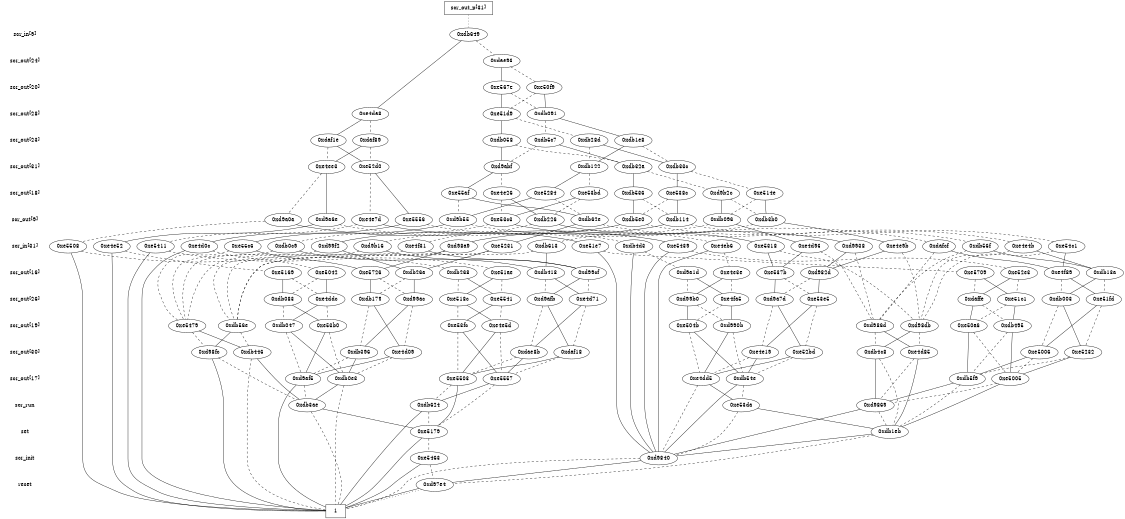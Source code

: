 digraph "DD" {
size = "7.5,10"
center = true;
edge [dir = none];
{ node [shape = plaintext];
  edge [style = invis];
  "CONST NODES" [style = invis];
" scr_in[9] " -> " scr_out[24] " -> " scr_out[20] " -> " scr_out[28] " -> " scr_out[23] " -> " scr_out[31] " -> " scr_out[18] " -> " scr_out[9] " -> " scr_in[31] " -> " scr_out[16] " -> " scr_out[26] " -> " scr_out[19] " -> " scr_out[30] " -> " scr_out[17] " -> " scr_run " -> " set " -> " scr_init " -> " reset " -> "CONST NODES"; 
}
{ rank = same; node [shape = box]; edge [style = invis];
"  scr_out_p[31]  "; }
{ rank = same; " scr_in[9] ";
"0xdb649";
}
{ rank = same; " scr_out[24] ";
"0xdae96";
}
{ rank = same; " scr_out[20] ";
"0xe567e";
"0xe50f9";
}
{ rank = same; " scr_out[28] ";
"0xe4da8";
"0xe51d9";
"0xdb091";
}
{ rank = same; " scr_out[23] ";
"0xdb28d";
"0xdb058";
"0xdb1e8";
"0xdaf1e";
"0xdaf89";
"0xdb5c7";
}
{ rank = same; " scr_out[31] ";
"0xdb32a";
"0xdb122";
"0xe52d0";
"0xe4ee3";
"0xdb33c";
"0xd9abf";
}
{ rank = same; " scr_out[18] ";
"0xe53bd";
"0xe55af";
"0xe514e";
"0xd9b2c";
"0xe5284";
"0xe4e26";
"0xdb536";
"0xe538c";
}
{ rank = same; " scr_out[9] ";
"0xdb226";
"0xe53c3";
"0xd9a6e";
"0xdb114";
"0xd9b55";
"0xdb3b0";
"0xe5556";
"0xe4e7d";
"0xdb5e0";
"0xd9a0a";
"0xdb096";
"0xdb62e";
}
{ rank = same; " scr_in[31] ";
"0xe5508";
"0xe55c6";
"0xe5318";
"0xe4e52";
"0xe4f31";
"0xe4e9b";
"0xdb0c9";
"0xd99f2";
"0xe5411";
"0xe4d96";
"0xd98a9";
"0xe4e4b";
"0xe54c1";
"0xe51e7";
"0xd9938";
"0xe4d0c";
"0xdb4d3";
"0xe5439";
"0xdb56f";
"0xdafcf";
"0xdb613";
"0xe5231";
"0xd9b16";
"0xe4eb6";
}
{ rank = same; " scr_out[16] ";
"0xd9a1d";
"0xdb26a";
"0xe4e3e";
"0xe51ae";
"0xe5709";
"0xe5726";
"0xe4f89";
"0xe537b";
"0xe5042";
"0xdb13a";
"0xd982d";
"0xdb418";
"0xe52e3";
"0xd99cf";
"0xe5169";
"0xdb268";
}
{ rank = same; " scr_out[26] ";
"0xd99b0";
"0xdb083";
"0xd9a7d";
"0xdaffe";
"0xdb179";
"0xe4ddc";
"0xd9afb";
"0xdb003";
"0xd99ac";
"0xe53e5";
"0xe4fa5";
"0xe51fd";
"0xe4d71";
"0xe518c";
"0xe51c1";
"0xe5541";
}
{ rank = same; " scr_out[19] ";
"0xe5479";
"0xdb56e";
"0xd986d";
"0xe504b";
"0xd98db";
"0xe53fc";
"0xd990b";
"0xe50a6";
"0xdb047";
"0xe4e5d";
"0xe53b0";
"0xdb495";
}
{ rank = same; " scr_out[30] ";
"0xd98fc";
"0xdb4c8";
"0xdb446";
"0xe4e19";
"0xdae8b";
"0xe52bd";
"0xe5006";
"0xe4d85";
"0xdb396";
"0xdaf18";
"0xe4d09";
"0xe5232";
}
{ rank = same; " scr_out[17] ";
"0xe5503";
"0xd9af5";
"0xe4dd5";
"0xdb5f9";
"0xdb0e3";
"0xe5005";
"0xdb54e";
"0xe5557";
}
{ rank = same; " scr_run ";
"0xe53da";
"0xdb3ae";
"0xd9869";
"0xdb624";
}
{ rank = same; " set ";
"0xe5179";
"0xdb1eb";
}
{ rank = same; " scr_init ";
"0xe5463";
"0xd9840";
}
{ rank = same; " reset ";
"0xd97e4";
}
{ rank = same; "CONST NODES";
{ node [shape = box]; "0xd979d";
}
}
"  scr_out_p[31]  " -> "0xdb649" [style = dotted];
"0xdb649" -> "0xe4da8";
"0xdb649" -> "0xdae96" [style = dashed];
"0xdae96" -> "0xe567e";
"0xdae96" -> "0xe50f9" [style = dashed];
"0xe567e" -> "0xe51d9";
"0xe567e" -> "0xdb091" [style = dashed];
"0xe50f9" -> "0xdb091";
"0xe50f9" -> "0xe51d9" [style = dashed];
"0xe4da8" -> "0xdaf1e";
"0xe4da8" -> "0xdaf89" [style = dashed];
"0xe51d9" -> "0xdb058";
"0xe51d9" -> "0xdb28d" [style = dashed];
"0xdb091" -> "0xdb1e8";
"0xdb091" -> "0xdb5c7" [style = dashed];
"0xdb28d" -> "0xdb33c";
"0xdb28d" -> "0xdb122" [style = dashed];
"0xdb058" -> "0xd9abf";
"0xdb058" -> "0xdb32a" [style = dashed];
"0xdb1e8" -> "0xdb122";
"0xdb1e8" -> "0xdb33c" [style = dashed];
"0xdaf1e" -> "0xe52d0";
"0xdaf1e" -> "0xe4ee3" [style = dashed];
"0xdaf89" -> "0xe4ee3";
"0xdaf89" -> "0xe52d0" [style = dashed];
"0xdb5c7" -> "0xdb32a";
"0xdb5c7" -> "0xd9abf" [style = dashed];
"0xdb32a" -> "0xdb536";
"0xdb32a" -> "0xd9b2c" [style = dashed];
"0xdb122" -> "0xe5284";
"0xdb122" -> "0xe53bd" [style = dashed];
"0xe52d0" -> "0xe5556";
"0xe52d0" -> "0xe4e7d" [style = dashed];
"0xe4ee3" -> "0xd9a6e";
"0xe4ee3" -> "0xd9a0a" [style = dashed];
"0xdb33c" -> "0xe538c";
"0xdb33c" -> "0xe514e" [style = dashed];
"0xd9abf" -> "0xe55af";
"0xd9abf" -> "0xe4e26" [style = dashed];
"0xe53bd" -> "0xe53c3";
"0xe53bd" -> "0xdb226" [style = dashed];
"0xe55af" -> "0xdb62e";
"0xe55af" -> "0xd9b55" [style = dashed];
"0xe514e" -> "0xdb3b0";
"0xe514e" -> "0xdb096" [style = dashed];
"0xd9b2c" -> "0xdb096";
"0xd9b2c" -> "0xdb3b0" [style = dashed];
"0xe5284" -> "0xd9b55";
"0xe5284" -> "0xdb62e" [style = dashed];
"0xe4e26" -> "0xdb226";
"0xe4e26" -> "0xe53c3" [style = dashed];
"0xdb536" -> "0xdb5e0";
"0xdb536" -> "0xdb114" [style = dashed];
"0xe538c" -> "0xdb114";
"0xe538c" -> "0xdb5e0" [style = dashed];
"0xdb226" -> "0xe5318";
"0xdb226" -> "0xe4f31" [style = dashed];
"0xe53c3" -> "0xd9938";
"0xe53c3" -> "0xdb0c9" [style = dashed];
"0xd9a6e" -> "0xe4e52";
"0xd9a6e" -> "0xe4eb6" [style = dashed];
"0xdb114" -> "0xd98a9";
"0xdb114" -> "0xe54c1" [style = dashed];
"0xd9b55" -> "0xe55c6";
"0xd9b55" -> "0xdafcf" [style = dashed];
"0xdb3b0" -> "0xe4e9b";
"0xdb3b0" -> "0xdb613" [style = dashed];
"0xe5556" -> "0xe4d0c";
"0xe5556" -> "0xdb4d3" [style = dashed];
"0xe4e7d" -> "0xe51e7";
"0xe4e7d" -> "0xe5411" [style = dashed];
"0xdb5e0" -> "0xd99f2";
"0xdb5e0" -> "0xdb56f" [style = dashed];
"0xd9a0a" -> "0xe5439";
"0xd9a0a" -> "0xe5508" [style = dashed];
"0xdb096" -> "0xe4d96";
"0xdb096" -> "0xd9b16" [style = dashed];
"0xdb62e" -> "0xe5231";
"0xdb62e" -> "0xe4e4b" [style = dashed];
"0xe5508" -> "0xd979d";
"0xe5508" -> "0xdb268" [style = dashed];
"0xe55c6" -> "0xe5726";
"0xe55c6" -> "0xe5479" [style = dashed];
"0xe5318" -> "0xe537b";
"0xe5318" -> "0xd98db" [style = dashed];
"0xe4e52" -> "0xd979d";
"0xe4e52" -> "0xe5169" [style = dashed];
"0xe4f31" -> "0xd99cf";
"0xe4f31" -> "0xdb56e" [style = dashed];
"0xe4e9b" -> "0xd982d";
"0xe4e9b" -> "0xd98db" [style = dashed];
"0xdb0c9" -> "0xdb418";
"0xdb0c9" -> "0xe5479" [style = dashed];
"0xd99f2" -> "0xdb26a";
"0xd99f2" -> "0xe5479" [style = dashed];
"0xe5411" -> "0xd979d";
"0xe5411" -> "0xe51ae" [style = dashed];
"0xe4d96" -> "0xe537b";
"0xe4d96" -> "0xd986d" [style = dashed];
"0xd98a9" -> "0xe5726";
"0xd98a9" -> "0xdb56e" [style = dashed];
"0xe4e4b" -> "0xdb13a";
"0xe4e4b" -> "0xd98db" [style = dashed];
"0xe54c1" -> "0xe4f89";
"0xe54c1" -> "0xd98db" [style = dashed];
"0xe51e7" -> "0xd9840";
"0xe51e7" -> "0xe5709" [style = dashed];
"0xd9938" -> "0xd982d";
"0xd9938" -> "0xd986d" [style = dashed];
"0xe4d0c" -> "0xd979d";
"0xe4d0c" -> "0xe5042" [style = dashed];
"0xdb4d3" -> "0xd9840";
"0xdb4d3" -> "0xd9a1d" [style = dashed];
"0xe5439" -> "0xd9840";
"0xe5439" -> "0xe52e3" [style = dashed];
"0xdb56f" -> "0xdb13a";
"0xdb56f" -> "0xd986d" [style = dashed];
"0xdafcf" -> "0xe4f89";
"0xdafcf" -> "0xd986d" [style = dashed];
"0xdb613" -> "0xdb418";
"0xdb613" -> "0xdb56e" [style = dashed];
"0xe5231" -> "0xdb26a";
"0xe5231" -> "0xdb56e" [style = dashed];
"0xd9b16" -> "0xd99cf";
"0xd9b16" -> "0xe5479" [style = dashed];
"0xe4eb6" -> "0xd9840";
"0xe4eb6" -> "0xe4e3e" [style = dashed];
"0xd9a1d" -> "0xe4fa5";
"0xd9a1d" -> "0xd99b0" [style = dashed];
"0xdb26a" -> "0xd99ac";
"0xdb26a" -> "0xdb179" [style = dashed];
"0xe4e3e" -> "0xd99b0";
"0xe4e3e" -> "0xe4fa5" [style = dashed];
"0xe51ae" -> "0xe518c";
"0xe51ae" -> "0xe5541" [style = dashed];
"0xe5709" -> "0xe51c1";
"0xe5709" -> "0xdaffe" [style = dashed];
"0xe5726" -> "0xdb179";
"0xe5726" -> "0xd99ac" [style = dashed];
"0xe4f89" -> "0xe51fd";
"0xe4f89" -> "0xdb003" [style = dashed];
"0xe537b" -> "0xd9a7d";
"0xe537b" -> "0xe53e5" [style = dashed];
"0xe5042" -> "0xe4ddc";
"0xe5042" -> "0xdb083" [style = dashed];
"0xdb13a" -> "0xdb003";
"0xdb13a" -> "0xe51fd" [style = dashed];
"0xd982d" -> "0xe53e5";
"0xd982d" -> "0xd9a7d" [style = dashed];
"0xdb418" -> "0xe4d71";
"0xdb418" -> "0xd9afb" [style = dashed];
"0xe52e3" -> "0xdaffe";
"0xe52e3" -> "0xe51c1" [style = dashed];
"0xd99cf" -> "0xd9afb";
"0xd99cf" -> "0xe4d71" [style = dashed];
"0xe5169" -> "0xdb083";
"0xe5169" -> "0xe4ddc" [style = dashed];
"0xdb268" -> "0xe5541";
"0xdb268" -> "0xe518c" [style = dashed];
"0xd99b0" -> "0xe504b";
"0xd99b0" -> "0xd990b" [style = dashed];
"0xdb083" -> "0xe53b0";
"0xdb083" -> "0xdb047" [style = dashed];
"0xd9a7d" -> "0xe52bd";
"0xd9a7d" -> "0xe4e19" [style = dashed];
"0xdaffe" -> "0xe50a6";
"0xdaffe" -> "0xdb495" [style = dashed];
"0xdb179" -> "0xe4d09";
"0xdb179" -> "0xdb396" [style = dashed];
"0xe4ddc" -> "0xdb047";
"0xe4ddc" -> "0xe53b0" [style = dashed];
"0xd9afb" -> "0xdaf18";
"0xd9afb" -> "0xdae8b" [style = dashed];
"0xdb003" -> "0xe5232";
"0xdb003" -> "0xe5006" [style = dashed];
"0xd99ac" -> "0xdb396";
"0xd99ac" -> "0xe4d09" [style = dashed];
"0xe53e5" -> "0xe4e19";
"0xe53e5" -> "0xe52bd" [style = dashed];
"0xe4fa5" -> "0xd990b";
"0xe4fa5" -> "0xe504b" [style = dashed];
"0xe51fd" -> "0xe5006";
"0xe51fd" -> "0xe5232" [style = dashed];
"0xe4d71" -> "0xdae8b";
"0xe4d71" -> "0xdaf18" [style = dashed];
"0xe518c" -> "0xe4e5d";
"0xe518c" -> "0xe53fc" [style = dashed];
"0xe51c1" -> "0xdb495";
"0xe51c1" -> "0xe50a6" [style = dashed];
"0xe5541" -> "0xe53fc";
"0xe5541" -> "0xe4e5d" [style = dashed];
"0xe5479" -> "0xdb446";
"0xe5479" -> "0xd98fc" [style = dashed];
"0xdb56e" -> "0xd98fc";
"0xdb56e" -> "0xdb446" [style = dashed];
"0xd986d" -> "0xe4d85";
"0xd986d" -> "0xdb4c8" [style = dashed];
"0xe504b" -> "0xdb54e";
"0xe504b" -> "0xe4dd5" [style = dashed];
"0xd98db" -> "0xdb4c8";
"0xd98db" -> "0xe4d85" [style = dashed];
"0xe53fc" -> "0xe5557";
"0xe53fc" -> "0xe5503" [style = dashed];
"0xd990b" -> "0xe4dd5";
"0xd990b" -> "0xdb54e" [style = dashed];
"0xe50a6" -> "0xdb5f9";
"0xe50a6" -> "0xe5005" [style = dashed];
"0xdb047" -> "0xdb0e3";
"0xdb047" -> "0xd9af5" [style = dashed];
"0xe4e5d" -> "0xe5503";
"0xe4e5d" -> "0xe5557" [style = dashed];
"0xe53b0" -> "0xd9af5";
"0xe53b0" -> "0xdb0e3" [style = dashed];
"0xdb495" -> "0xe5005";
"0xdb495" -> "0xdb5f9" [style = dashed];
"0xd98fc" -> "0xd979d";
"0xd98fc" -> "0xdb3ae" [style = dashed];
"0xdb4c8" -> "0xd9869";
"0xdb4c8" -> "0xdb1eb" [style = dashed];
"0xdb446" -> "0xdb3ae";
"0xdb446" -> "0xd979d" [style = dashed];
"0xe4e19" -> "0xdb54e";
"0xe4e19" -> "0xe4dd5" [style = dashed];
"0xdae8b" -> "0xe5557";
"0xdae8b" -> "0xe5503" [style = dashed];
"0xe52bd" -> "0xe4dd5";
"0xe52bd" -> "0xdb54e" [style = dashed];
"0xe5006" -> "0xdb5f9";
"0xe5006" -> "0xe5005" [style = dashed];
"0xe4d85" -> "0xdb1eb";
"0xe4d85" -> "0xd9869" [style = dashed];
"0xdb396" -> "0xdb0e3";
"0xdb396" -> "0xd9af5" [style = dashed];
"0xdaf18" -> "0xe5503";
"0xdaf18" -> "0xe5557" [style = dashed];
"0xe4d09" -> "0xd9af5";
"0xe4d09" -> "0xdb0e3" [style = dashed];
"0xe5232" -> "0xe5005";
"0xe5232" -> "0xdb5f9" [style = dashed];
"0xe5503" -> "0xe5179";
"0xe5503" -> "0xdb624" [style = dashed];
"0xd9af5" -> "0xd979d";
"0xd9af5" -> "0xdb3ae" [style = dashed];
"0xe4dd5" -> "0xe53da";
"0xe4dd5" -> "0xd9840" [style = dashed];
"0xdb5f9" -> "0xd9869";
"0xdb5f9" -> "0xdb1eb" [style = dashed];
"0xdb0e3" -> "0xdb3ae";
"0xdb0e3" -> "0xd979d" [style = dashed];
"0xe5005" -> "0xdb1eb";
"0xe5005" -> "0xd9869" [style = dashed];
"0xdb54e" -> "0xd9840";
"0xdb54e" -> "0xe53da" [style = dashed];
"0xe5557" -> "0xdb624";
"0xe5557" -> "0xe5179" [style = dashed];
"0xe53da" -> "0xdb1eb";
"0xe53da" -> "0xd9840" [style = dashed];
"0xdb3ae" -> "0xe5179";
"0xdb3ae" -> "0xd979d" [style = dashed];
"0xd9869" -> "0xd9840";
"0xd9869" -> "0xdb1eb" [style = dashed];
"0xdb624" -> "0xd979d";
"0xdb624" -> "0xe5179" [style = dashed];
"0xe5179" -> "0xd979d";
"0xe5179" -> "0xe5463" [style = dashed];
"0xdb1eb" -> "0xd9840";
"0xdb1eb" -> "0xd97e4" [style = dashed];
"0xe5463" -> "0xd979d";
"0xe5463" -> "0xd97e4" [style = dashed];
"0xd9840" -> "0xd97e4";
"0xd9840" -> "0xd979d" [style = dashed];
"0xd97e4" -> "0xd979d";
"0xd97e4" -> "0xd979d" [style = dotted];
"0xd979d" [label = "1"];
}
